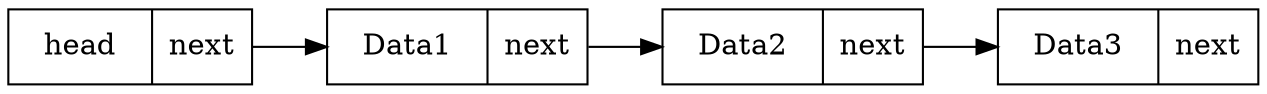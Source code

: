digraph LinkedList{
    node [shape = record]
    rankdir = LR;
    head  [label="{&nbsp; head &nbsp; |next}"]
    node1 [label=" {&nbsp; Data1 &nbsp;| next}"];
    node2 [label=" {&nbsp; Data2 &nbsp;| next}"];
    node3 [label=" {&nbsp; Data3 &nbsp;| next}"];
    head->node1->node2->node3;
}